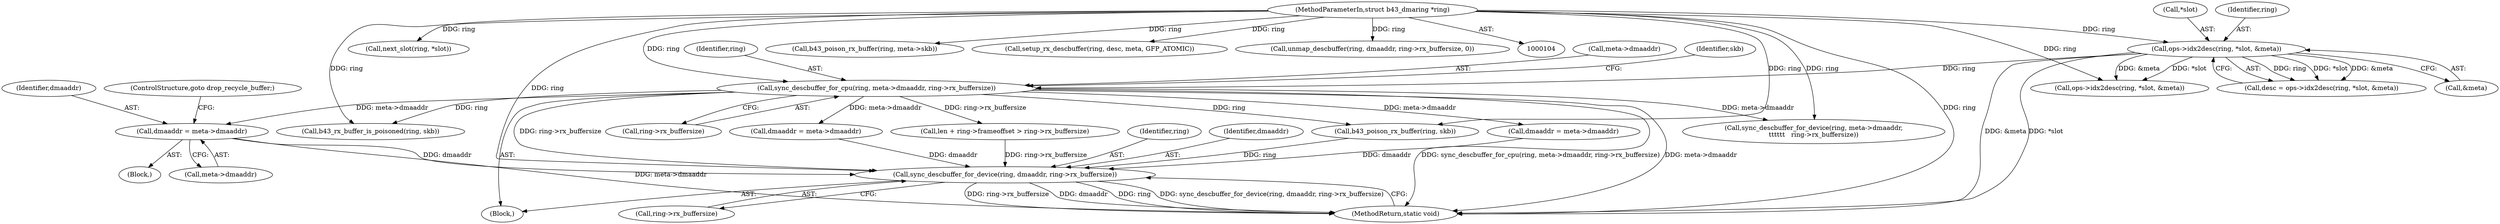 digraph "0_linux_c85ce65ecac078ab1a1835c87c4a6319cf74660a@pointer" {
"1000208" [label="(Call,dmaaddr = meta->dmaaddr)"];
"1000129" [label="(Call,sync_descbuffer_for_cpu(ring, meta->dmaaddr, ring->rx_buffersize))"];
"1000123" [label="(Call,ops->idx2desc(ring, *slot, &meta))"];
"1000105" [label="(MethodParameterIn,struct b43_dmaring *ring)"];
"1000345" [label="(Call,sync_descbuffer_for_device(ring, dmaaddr, ring->rx_buffersize))"];
"1000138" [label="(Identifier,skb)"];
"1000129" [label="(Call,sync_descbuffer_for_cpu(ring, meta->dmaaddr, ring->rx_buffersize))"];
"1000197" [label="(Call,b43_rx_buffer_is_poisoned(ring, skb))"];
"1000342" [label="(Call,b43_poison_rx_buffer(ring, skb))"];
"1000261" [label="(Call,next_slot(ring, *slot))"];
"1000245" [label="(Call,b43_poison_rx_buffer(ring, meta->skb))"];
"1000250" [label="(Call,sync_descbuffer_for_device(ring, meta->dmaaddr,\n\t\t\t\t\t\t   ring->rx_buffersize))"];
"1000127" [label="(Call,&meta)"];
"1000213" [label="(ControlStructure,goto drop_recycle_buffer;)"];
"1000130" [label="(Identifier,ring)"];
"1000189" [label="(Call,dmaaddr = meta->dmaaddr)"];
"1000297" [label="(Call,setup_rx_descbuffer(ring, desc, meta, GFP_ATOMIC))"];
"1000216" [label="(Call,len + ring->frameoffset > ring->rx_buffersize)"];
"1000209" [label="(Identifier,dmaaddr)"];
"1000107" [label="(Block,)"];
"1000125" [label="(Call,*slot)"];
"1000200" [label="(Block,)"];
"1000314" [label="(Call,unmap_descbuffer(ring, dmaaddr, ring->rx_buffersize, 0))"];
"1000348" [label="(Call,ring->rx_buffersize)"];
"1000345" [label="(Call,sync_descbuffer_for_device(ring, dmaaddr, ring->rx_buffersize))"];
"1000134" [label="(Call,ring->rx_buffersize)"];
"1000290" [label="(Call,dmaaddr = meta->dmaaddr)"];
"1000131" [label="(Call,meta->dmaaddr)"];
"1000210" [label="(Call,meta->dmaaddr)"];
"1000239" [label="(Call,ops->idx2desc(ring, *slot, &meta))"];
"1000121" [label="(Call,desc = ops->idx2desc(ring, *slot, &meta))"];
"1000346" [label="(Identifier,ring)"];
"1000208" [label="(Call,dmaaddr = meta->dmaaddr)"];
"1000347" [label="(Identifier,dmaaddr)"];
"1000105" [label="(MethodParameterIn,struct b43_dmaring *ring)"];
"1000351" [label="(MethodReturn,static void)"];
"1000123" [label="(Call,ops->idx2desc(ring, *slot, &meta))"];
"1000124" [label="(Identifier,ring)"];
"1000208" -> "1000200"  [label="AST: "];
"1000208" -> "1000210"  [label="CFG: "];
"1000209" -> "1000208"  [label="AST: "];
"1000210" -> "1000208"  [label="AST: "];
"1000213" -> "1000208"  [label="CFG: "];
"1000208" -> "1000351"  [label="DDG: meta->dmaaddr"];
"1000129" -> "1000208"  [label="DDG: meta->dmaaddr"];
"1000208" -> "1000345"  [label="DDG: dmaaddr"];
"1000129" -> "1000107"  [label="AST: "];
"1000129" -> "1000134"  [label="CFG: "];
"1000130" -> "1000129"  [label="AST: "];
"1000131" -> "1000129"  [label="AST: "];
"1000134" -> "1000129"  [label="AST: "];
"1000138" -> "1000129"  [label="CFG: "];
"1000129" -> "1000351"  [label="DDG: sync_descbuffer_for_cpu(ring, meta->dmaaddr, ring->rx_buffersize)"];
"1000129" -> "1000351"  [label="DDG: meta->dmaaddr"];
"1000123" -> "1000129"  [label="DDG: ring"];
"1000105" -> "1000129"  [label="DDG: ring"];
"1000129" -> "1000189"  [label="DDG: meta->dmaaddr"];
"1000129" -> "1000197"  [label="DDG: ring"];
"1000129" -> "1000216"  [label="DDG: ring->rx_buffersize"];
"1000129" -> "1000250"  [label="DDG: meta->dmaaddr"];
"1000129" -> "1000290"  [label="DDG: meta->dmaaddr"];
"1000129" -> "1000342"  [label="DDG: ring"];
"1000129" -> "1000345"  [label="DDG: ring->rx_buffersize"];
"1000123" -> "1000121"  [label="AST: "];
"1000123" -> "1000127"  [label="CFG: "];
"1000124" -> "1000123"  [label="AST: "];
"1000125" -> "1000123"  [label="AST: "];
"1000127" -> "1000123"  [label="AST: "];
"1000121" -> "1000123"  [label="CFG: "];
"1000123" -> "1000351"  [label="DDG: &meta"];
"1000123" -> "1000351"  [label="DDG: *slot"];
"1000123" -> "1000121"  [label="DDG: ring"];
"1000123" -> "1000121"  [label="DDG: *slot"];
"1000123" -> "1000121"  [label="DDG: &meta"];
"1000105" -> "1000123"  [label="DDG: ring"];
"1000123" -> "1000239"  [label="DDG: *slot"];
"1000123" -> "1000239"  [label="DDG: &meta"];
"1000105" -> "1000104"  [label="AST: "];
"1000105" -> "1000351"  [label="DDG: ring"];
"1000105" -> "1000197"  [label="DDG: ring"];
"1000105" -> "1000239"  [label="DDG: ring"];
"1000105" -> "1000245"  [label="DDG: ring"];
"1000105" -> "1000250"  [label="DDG: ring"];
"1000105" -> "1000261"  [label="DDG: ring"];
"1000105" -> "1000297"  [label="DDG: ring"];
"1000105" -> "1000314"  [label="DDG: ring"];
"1000105" -> "1000342"  [label="DDG: ring"];
"1000105" -> "1000345"  [label="DDG: ring"];
"1000345" -> "1000107"  [label="AST: "];
"1000345" -> "1000348"  [label="CFG: "];
"1000346" -> "1000345"  [label="AST: "];
"1000347" -> "1000345"  [label="AST: "];
"1000348" -> "1000345"  [label="AST: "];
"1000351" -> "1000345"  [label="CFG: "];
"1000345" -> "1000351"  [label="DDG: ring->rx_buffersize"];
"1000345" -> "1000351"  [label="DDG: dmaaddr"];
"1000345" -> "1000351"  [label="DDG: ring"];
"1000345" -> "1000351"  [label="DDG: sync_descbuffer_for_device(ring, dmaaddr, ring->rx_buffersize)"];
"1000342" -> "1000345"  [label="DDG: ring"];
"1000290" -> "1000345"  [label="DDG: dmaaddr"];
"1000189" -> "1000345"  [label="DDG: dmaaddr"];
"1000216" -> "1000345"  [label="DDG: ring->rx_buffersize"];
}
